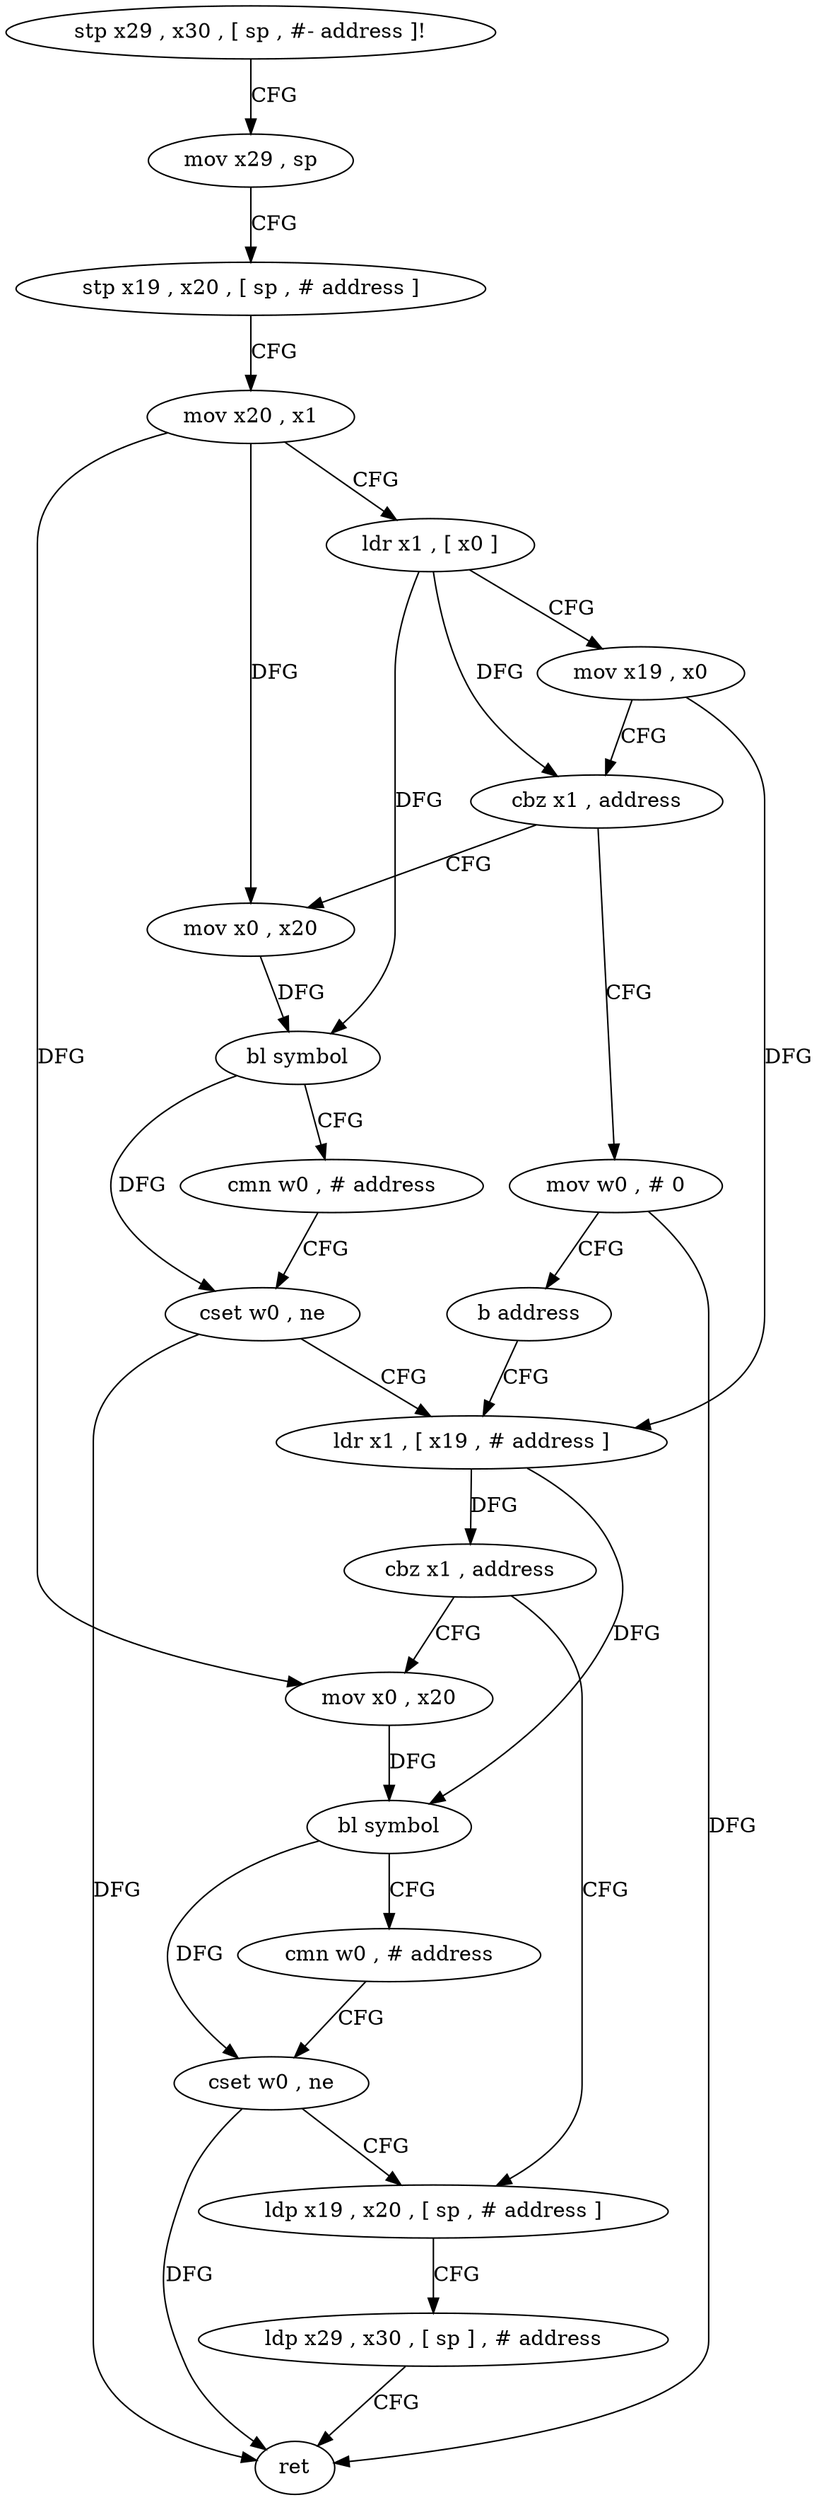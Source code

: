 digraph "func" {
"114680" [label = "stp x29 , x30 , [ sp , #- address ]!" ]
"114684" [label = "mov x29 , sp" ]
"114688" [label = "stp x19 , x20 , [ sp , # address ]" ]
"114692" [label = "mov x20 , x1" ]
"114696" [label = "ldr x1 , [ x0 ]" ]
"114700" [label = "mov x19 , x0" ]
"114704" [label = "cbz x1 , address" ]
"114760" [label = "mov w0 , # 0" ]
"114708" [label = "mov x0 , x20" ]
"114764" [label = "b address" ]
"114724" [label = "ldr x1 , [ x19 , # address ]" ]
"114712" [label = "bl symbol" ]
"114716" [label = "cmn w0 , # address" ]
"114720" [label = "cset w0 , ne" ]
"114728" [label = "cbz x1 , address" ]
"114748" [label = "ldp x19 , x20 , [ sp , # address ]" ]
"114732" [label = "mov x0 , x20" ]
"114752" [label = "ldp x29 , x30 , [ sp ] , # address" ]
"114756" [label = "ret" ]
"114736" [label = "bl symbol" ]
"114740" [label = "cmn w0 , # address" ]
"114744" [label = "cset w0 , ne" ]
"114680" -> "114684" [ label = "CFG" ]
"114684" -> "114688" [ label = "CFG" ]
"114688" -> "114692" [ label = "CFG" ]
"114692" -> "114696" [ label = "CFG" ]
"114692" -> "114708" [ label = "DFG" ]
"114692" -> "114732" [ label = "DFG" ]
"114696" -> "114700" [ label = "CFG" ]
"114696" -> "114704" [ label = "DFG" ]
"114696" -> "114712" [ label = "DFG" ]
"114700" -> "114704" [ label = "CFG" ]
"114700" -> "114724" [ label = "DFG" ]
"114704" -> "114760" [ label = "CFG" ]
"114704" -> "114708" [ label = "CFG" ]
"114760" -> "114764" [ label = "CFG" ]
"114760" -> "114756" [ label = "DFG" ]
"114708" -> "114712" [ label = "DFG" ]
"114764" -> "114724" [ label = "CFG" ]
"114724" -> "114728" [ label = "DFG" ]
"114724" -> "114736" [ label = "DFG" ]
"114712" -> "114716" [ label = "CFG" ]
"114712" -> "114720" [ label = "DFG" ]
"114716" -> "114720" [ label = "CFG" ]
"114720" -> "114724" [ label = "CFG" ]
"114720" -> "114756" [ label = "DFG" ]
"114728" -> "114748" [ label = "CFG" ]
"114728" -> "114732" [ label = "CFG" ]
"114748" -> "114752" [ label = "CFG" ]
"114732" -> "114736" [ label = "DFG" ]
"114752" -> "114756" [ label = "CFG" ]
"114736" -> "114740" [ label = "CFG" ]
"114736" -> "114744" [ label = "DFG" ]
"114740" -> "114744" [ label = "CFG" ]
"114744" -> "114748" [ label = "CFG" ]
"114744" -> "114756" [ label = "DFG" ]
}
